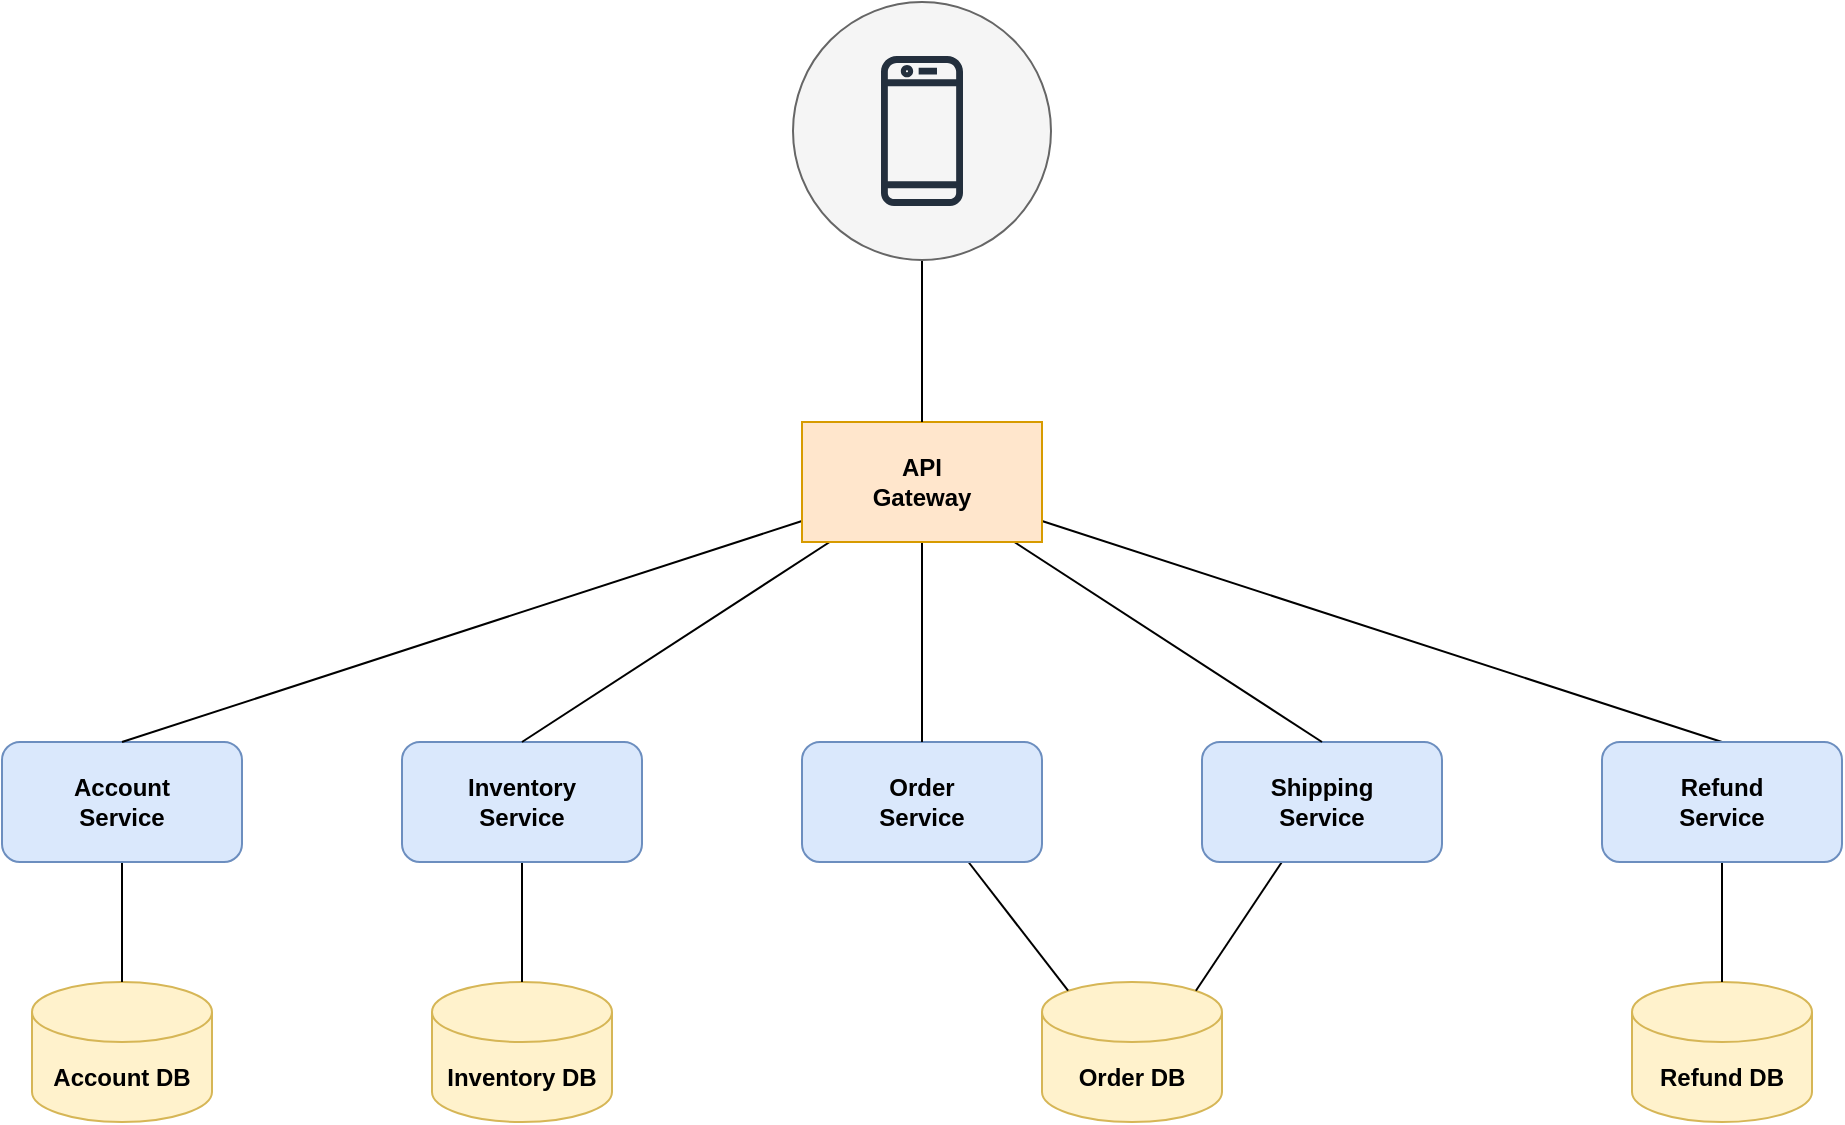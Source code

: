 <mxfile version="17.2.4" type="github">
  <diagram id="rhsK0INR5B5wFi-OVpHr" name="Page-1">
    <mxGraphModel dx="1483" dy="1916" grid="1" gridSize="10" guides="1" tooltips="1" connect="1" arrows="1" fold="1" page="1" pageScale="1" pageWidth="850" pageHeight="1100" math="0" shadow="0">
      <root>
        <mxCell id="0" />
        <mxCell id="1" parent="0" />
        <mxCell id="j5t43CUlLCCPbClGcG_v-1" value="&lt;b&gt;Account DB&lt;/b&gt;" style="shape=cylinder3;whiteSpace=wrap;html=1;boundedLbl=1;backgroundOutline=1;size=15;fillColor=#fff2cc;strokeColor=#d6b656;" vertex="1" parent="1">
          <mxGeometry x="255" y="280" width="90" height="70" as="geometry" />
        </mxCell>
        <mxCell id="j5t43CUlLCCPbClGcG_v-19" style="edgeStyle=none;rounded=0;orthogonalLoop=1;jettySize=auto;html=1;endArrow=none;endFill=0;" edge="1" parent="1" source="j5t43CUlLCCPbClGcG_v-2" target="j5t43CUlLCCPbClGcG_v-1">
          <mxGeometry relative="1" as="geometry" />
        </mxCell>
        <mxCell id="j5t43CUlLCCPbClGcG_v-2" value="&lt;b&gt;Account&lt;br&gt;Service&lt;/b&gt;" style="rounded=1;whiteSpace=wrap;html=1;fillColor=#dae8fc;strokeColor=#6c8ebf;" vertex="1" parent="1">
          <mxGeometry x="240" y="160" width="120" height="60" as="geometry" />
        </mxCell>
        <mxCell id="j5t43CUlLCCPbClGcG_v-3" value="&lt;b&gt;Inventory&amp;nbsp;&lt;/b&gt;&lt;b&gt;DB&lt;/b&gt;" style="shape=cylinder3;whiteSpace=wrap;html=1;boundedLbl=1;backgroundOutline=1;size=15;fillColor=#fff2cc;strokeColor=#d6b656;" vertex="1" parent="1">
          <mxGeometry x="455" y="280" width="90" height="70" as="geometry" />
        </mxCell>
        <mxCell id="j5t43CUlLCCPbClGcG_v-20" style="edgeStyle=none;rounded=0;orthogonalLoop=1;jettySize=auto;html=1;endArrow=none;endFill=0;" edge="1" parent="1" source="j5t43CUlLCCPbClGcG_v-4" target="j5t43CUlLCCPbClGcG_v-3">
          <mxGeometry relative="1" as="geometry" />
        </mxCell>
        <mxCell id="j5t43CUlLCCPbClGcG_v-4" value="&lt;b&gt;Inventory&lt;br&gt;Service&lt;/b&gt;" style="rounded=1;whiteSpace=wrap;html=1;fillColor=#dae8fc;strokeColor=#6c8ebf;" vertex="1" parent="1">
          <mxGeometry x="440" y="160" width="120" height="60" as="geometry" />
        </mxCell>
        <mxCell id="j5t43CUlLCCPbClGcG_v-5" value="&lt;b&gt;Order&lt;/b&gt;&lt;b&gt;&amp;nbsp;DB&lt;/b&gt;" style="shape=cylinder3;whiteSpace=wrap;html=1;boundedLbl=1;backgroundOutline=1;size=15;fillColor=#fff2cc;strokeColor=#d6b656;" vertex="1" parent="1">
          <mxGeometry x="760" y="280" width="90" height="70" as="geometry" />
        </mxCell>
        <mxCell id="j5t43CUlLCCPbClGcG_v-33" style="edgeStyle=none;rounded=0;orthogonalLoop=1;jettySize=auto;html=1;entryX=0.145;entryY=0;entryDx=0;entryDy=4.35;entryPerimeter=0;endArrow=none;endFill=0;" edge="1" parent="1" source="j5t43CUlLCCPbClGcG_v-6" target="j5t43CUlLCCPbClGcG_v-5">
          <mxGeometry relative="1" as="geometry" />
        </mxCell>
        <mxCell id="j5t43CUlLCCPbClGcG_v-6" value="&lt;b&gt;Order&lt;br&gt;Service&lt;/b&gt;" style="rounded=1;whiteSpace=wrap;html=1;fillColor=#dae8fc;strokeColor=#6c8ebf;" vertex="1" parent="1">
          <mxGeometry x="640" y="160" width="120" height="60" as="geometry" />
        </mxCell>
        <mxCell id="j5t43CUlLCCPbClGcG_v-32" style="edgeStyle=none;rounded=0;orthogonalLoop=1;jettySize=auto;html=1;entryX=0.855;entryY=0;entryDx=0;entryDy=4.35;entryPerimeter=0;endArrow=none;endFill=0;" edge="1" parent="1" source="j5t43CUlLCCPbClGcG_v-8" target="j5t43CUlLCCPbClGcG_v-5">
          <mxGeometry relative="1" as="geometry" />
        </mxCell>
        <mxCell id="j5t43CUlLCCPbClGcG_v-8" value="&lt;b&gt;Shipping&lt;br&gt;Service&lt;/b&gt;" style="rounded=1;whiteSpace=wrap;html=1;fillColor=#dae8fc;strokeColor=#6c8ebf;" vertex="1" parent="1">
          <mxGeometry x="840" y="160" width="120" height="60" as="geometry" />
        </mxCell>
        <mxCell id="j5t43CUlLCCPbClGcG_v-14" style="edgeStyle=none;rounded=0;orthogonalLoop=1;jettySize=auto;html=1;entryX=0.5;entryY=0;entryDx=0;entryDy=0;endArrow=none;endFill=0;" edge="1" parent="1" source="j5t43CUlLCCPbClGcG_v-10" target="j5t43CUlLCCPbClGcG_v-4">
          <mxGeometry relative="1" as="geometry" />
        </mxCell>
        <mxCell id="j5t43CUlLCCPbClGcG_v-15" style="edgeStyle=none;rounded=0;orthogonalLoop=1;jettySize=auto;html=1;endArrow=none;endFill=0;" edge="1" parent="1" source="j5t43CUlLCCPbClGcG_v-10" target="j5t43CUlLCCPbClGcG_v-6">
          <mxGeometry relative="1" as="geometry" />
        </mxCell>
        <mxCell id="j5t43CUlLCCPbClGcG_v-16" style="edgeStyle=none;rounded=0;orthogonalLoop=1;jettySize=auto;html=1;entryX=0.5;entryY=0;entryDx=0;entryDy=0;endArrow=none;endFill=0;" edge="1" parent="1" source="j5t43CUlLCCPbClGcG_v-10" target="j5t43CUlLCCPbClGcG_v-8">
          <mxGeometry relative="1" as="geometry" />
        </mxCell>
        <mxCell id="j5t43CUlLCCPbClGcG_v-17" style="edgeStyle=none;rounded=0;orthogonalLoop=1;jettySize=auto;html=1;entryX=0.5;entryY=0;entryDx=0;entryDy=0;endArrow=none;endFill=0;" edge="1" parent="1" source="j5t43CUlLCCPbClGcG_v-10" target="j5t43CUlLCCPbClGcG_v-12">
          <mxGeometry relative="1" as="geometry" />
        </mxCell>
        <mxCell id="j5t43CUlLCCPbClGcG_v-18" style="edgeStyle=none;rounded=0;orthogonalLoop=1;jettySize=auto;html=1;entryX=0.5;entryY=0;entryDx=0;entryDy=0;endArrow=none;endFill=0;" edge="1" parent="1" source="j5t43CUlLCCPbClGcG_v-10" target="j5t43CUlLCCPbClGcG_v-2">
          <mxGeometry relative="1" as="geometry" />
        </mxCell>
        <mxCell id="j5t43CUlLCCPbClGcG_v-10" value="&lt;b&gt;API&lt;br&gt;Gateway&lt;/b&gt;" style="rounded=0;whiteSpace=wrap;html=1;fillColor=#ffe6cc;strokeColor=#d79b00;" vertex="1" parent="1">
          <mxGeometry x="640" width="120" height="60" as="geometry" />
        </mxCell>
        <mxCell id="j5t43CUlLCCPbClGcG_v-11" value="&lt;b&gt;Refund&lt;/b&gt;&lt;b&gt;&amp;nbsp;DB&lt;/b&gt;" style="shape=cylinder3;whiteSpace=wrap;html=1;boundedLbl=1;backgroundOutline=1;size=15;fillColor=#fff2cc;strokeColor=#d6b656;" vertex="1" parent="1">
          <mxGeometry x="1055" y="280" width="90" height="70" as="geometry" />
        </mxCell>
        <mxCell id="j5t43CUlLCCPbClGcG_v-23" style="edgeStyle=none;rounded=0;orthogonalLoop=1;jettySize=auto;html=1;entryX=0.5;entryY=0;entryDx=0;entryDy=0;entryPerimeter=0;endArrow=none;endFill=0;" edge="1" parent="1" source="j5t43CUlLCCPbClGcG_v-12" target="j5t43CUlLCCPbClGcG_v-11">
          <mxGeometry relative="1" as="geometry" />
        </mxCell>
        <mxCell id="j5t43CUlLCCPbClGcG_v-12" value="&lt;b&gt;Refund&lt;br&gt;Service&lt;/b&gt;" style="rounded=1;whiteSpace=wrap;html=1;fillColor=#dae8fc;strokeColor=#6c8ebf;" vertex="1" parent="1">
          <mxGeometry x="1040" y="160" width="120" height="60" as="geometry" />
        </mxCell>
        <mxCell id="j5t43CUlLCCPbClGcG_v-31" style="edgeStyle=none;rounded=0;orthogonalLoop=1;jettySize=auto;html=1;endArrow=none;endFill=0;" edge="1" parent="1" source="j5t43CUlLCCPbClGcG_v-29" target="j5t43CUlLCCPbClGcG_v-10">
          <mxGeometry relative="1" as="geometry" />
        </mxCell>
        <mxCell id="j5t43CUlLCCPbClGcG_v-29" value="" style="ellipse;whiteSpace=wrap;html=1;aspect=fixed;fillColor=#f5f5f5;fontColor=#333333;strokeColor=#666666;" vertex="1" parent="1">
          <mxGeometry x="635.5" y="-210" width="129" height="129" as="geometry" />
        </mxCell>
        <mxCell id="j5t43CUlLCCPbClGcG_v-28" value="" style="sketch=0;outlineConnect=0;fontColor=#232F3E;gradientColor=none;fillColor=#232F3D;strokeColor=none;dashed=0;verticalLabelPosition=bottom;verticalAlign=top;align=center;html=1;fontSize=12;fontStyle=0;aspect=fixed;pointerEvents=1;shape=mxgraph.aws4.mobile_client;" vertex="1" parent="1">
          <mxGeometry x="679.5" y="-184.5" width="41" height="78" as="geometry" />
        </mxCell>
      </root>
    </mxGraphModel>
  </diagram>
</mxfile>
